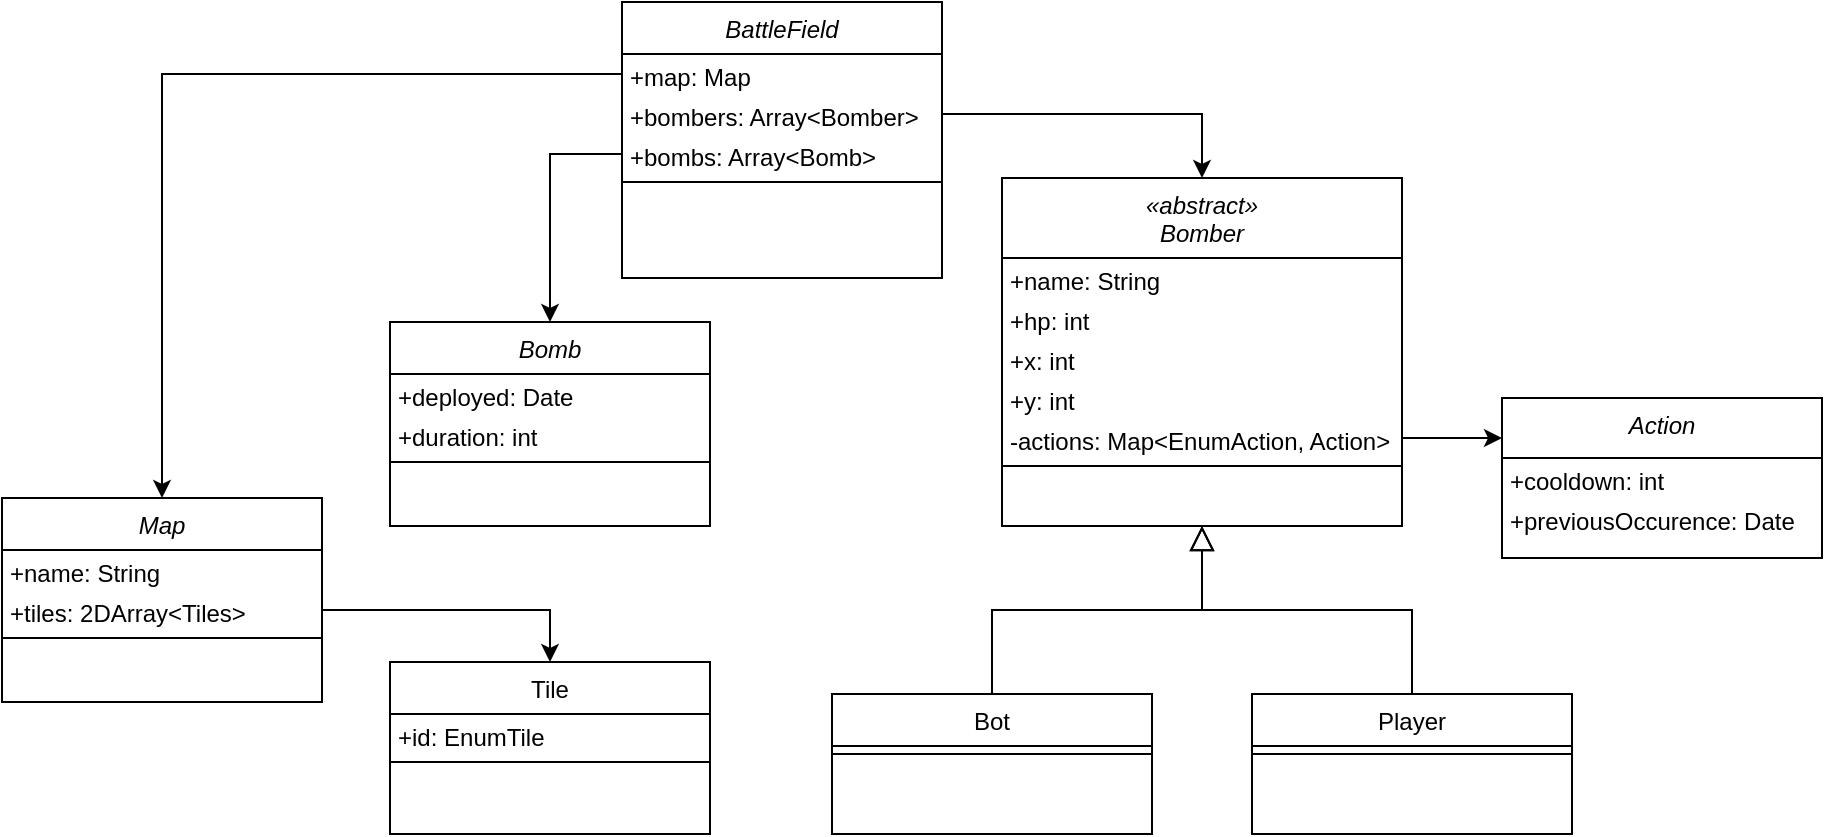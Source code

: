 <mxfile version="13.9.9" type="device"><diagram id="C5RBs43oDa-KdzZeNtuy" name="Page-1"><mxGraphModel dx="1648" dy="2256" grid="1" gridSize="10" guides="1" tooltips="1" connect="1" arrows="1" fold="1" page="1" pageScale="1" pageWidth="827" pageHeight="1169" math="0" shadow="0"><root><mxCell id="WIyWlLk6GJQsqaUBKTNV-0"/><mxCell id="WIyWlLk6GJQsqaUBKTNV-1" parent="WIyWlLk6GJQsqaUBKTNV-0"/><mxCell id="zkfFHV4jXpPFQw0GAbJ--0" value="Map" style="swimlane;fontStyle=2;align=center;verticalAlign=top;childLayout=stackLayout;horizontal=1;startSize=26;horizontalStack=0;resizeParent=1;resizeLast=0;collapsible=1;marginBottom=0;rounded=0;shadow=0;strokeWidth=1;" parent="WIyWlLk6GJQsqaUBKTNV-1" vertex="1"><mxGeometry x="220" y="-152" width="160" height="102" as="geometry"><mxRectangle x="230" y="140" width="160" height="26" as="alternateBounds"/></mxGeometry></mxCell><mxCell id="e2i2qU4APALc9A-j0tBI-72" value="+name: String" style="text;align=left;verticalAlign=top;spacingLeft=4;spacingRight=4;overflow=hidden;rotatable=0;points=[[0,0.5],[1,0.5]];portConstraint=eastwest;spacing=0;" vertex="1" parent="zkfFHV4jXpPFQw0GAbJ--0"><mxGeometry y="26" width="160" height="20" as="geometry"/></mxCell><mxCell id="e2i2qU4APALc9A-j0tBI-71" value="+tiles: 2DArray&lt;Tiles&gt;" style="text;align=left;verticalAlign=top;spacingLeft=4;spacingRight=4;overflow=hidden;rotatable=0;points=[[0,0.5],[1,0.5]];portConstraint=eastwest;spacing=0;" vertex="1" parent="zkfFHV4jXpPFQw0GAbJ--0"><mxGeometry y="46" width="160" height="20" as="geometry"/></mxCell><mxCell id="zkfFHV4jXpPFQw0GAbJ--4" value="" style="line;html=1;strokeWidth=1;align=left;verticalAlign=middle;spacingTop=-1;spacingLeft=3;spacingRight=3;rotatable=0;labelPosition=right;points=[];portConstraint=eastwest;" parent="zkfFHV4jXpPFQw0GAbJ--0" vertex="1"><mxGeometry y="66" width="160" height="8" as="geometry"/></mxCell><mxCell id="zkfFHV4jXpPFQw0GAbJ--17" value="Tile" style="swimlane;fontStyle=0;align=center;verticalAlign=top;childLayout=stackLayout;horizontal=1;startSize=26;horizontalStack=0;resizeParent=1;resizeLast=0;collapsible=1;marginBottom=0;rounded=0;shadow=0;strokeWidth=1;" parent="WIyWlLk6GJQsqaUBKTNV-1" vertex="1"><mxGeometry x="414" y="-70" width="160" height="86" as="geometry"><mxRectangle x="550" y="140" width="160" height="26" as="alternateBounds"/></mxGeometry></mxCell><mxCell id="e2i2qU4APALc9A-j0tBI-76" value="+id: EnumTile" style="text;align=left;verticalAlign=top;spacingLeft=4;spacingRight=4;overflow=hidden;rotatable=0;points=[[0,0.5],[1,0.5]];portConstraint=eastwest;spacing=0;" vertex="1" parent="zkfFHV4jXpPFQw0GAbJ--17"><mxGeometry y="26" width="160" height="20" as="geometry"/></mxCell><mxCell id="zkfFHV4jXpPFQw0GAbJ--23" value="" style="line;html=1;strokeWidth=1;align=left;verticalAlign=middle;spacingTop=-1;spacingLeft=3;spacingRight=3;rotatable=0;labelPosition=right;points=[];portConstraint=eastwest;" parent="zkfFHV4jXpPFQw0GAbJ--17" vertex="1"><mxGeometry y="46" width="160" height="8" as="geometry"/></mxCell><mxCell id="e2i2qU4APALc9A-j0tBI-0" value="BattleField" style="swimlane;fontStyle=2;align=center;verticalAlign=top;childLayout=stackLayout;horizontal=1;startSize=26;horizontalStack=0;resizeParent=1;resizeLast=0;collapsible=1;marginBottom=0;rounded=0;shadow=0;strokeWidth=1;" vertex="1" parent="WIyWlLk6GJQsqaUBKTNV-1"><mxGeometry x="530" y="-400" width="160" height="138" as="geometry"><mxRectangle x="230" y="140" width="160" height="26" as="alternateBounds"/></mxGeometry></mxCell><mxCell id="e2i2qU4APALc9A-j0tBI-54" value="+map: Map" style="text;align=left;verticalAlign=top;spacingLeft=4;spacingRight=4;overflow=hidden;rotatable=0;points=[[0,0.5],[1,0.5]];portConstraint=eastwest;spacing=0;" vertex="1" parent="e2i2qU4APALc9A-j0tBI-0"><mxGeometry y="26" width="160" height="20" as="geometry"/></mxCell><mxCell id="e2i2qU4APALc9A-j0tBI-53" value="+bombers: Array&lt;Bomber&gt;" style="text;align=left;verticalAlign=top;spacingLeft=4;spacingRight=4;overflow=hidden;rotatable=0;points=[[0,0.5],[1,0.5]];portConstraint=eastwest;spacing=0;" vertex="1" parent="e2i2qU4APALc9A-j0tBI-0"><mxGeometry y="46" width="160" height="20" as="geometry"/></mxCell><mxCell id="e2i2qU4APALc9A-j0tBI-77" value="+bombs: Array&lt;Bomb&gt;" style="text;align=left;verticalAlign=top;spacingLeft=4;spacingRight=4;overflow=hidden;rotatable=0;points=[[0,0.5],[1,0.5]];portConstraint=eastwest;spacing=0;" vertex="1" parent="e2i2qU4APALc9A-j0tBI-0"><mxGeometry y="66" width="160" height="20" as="geometry"/></mxCell><mxCell id="e2i2qU4APALc9A-j0tBI-4" value="" style="line;html=1;strokeWidth=1;align=left;verticalAlign=middle;spacingTop=-1;spacingLeft=3;spacingRight=3;rotatable=0;labelPosition=right;points=[];portConstraint=eastwest;" vertex="1" parent="e2i2qU4APALc9A-j0tBI-0"><mxGeometry y="86" width="160" height="8" as="geometry"/></mxCell><mxCell id="e2i2qU4APALc9A-j0tBI-25" value="«abstract»&#10;Bomber" style="swimlane;fontStyle=2;align=center;verticalAlign=top;childLayout=stackLayout;horizontal=1;startSize=40;horizontalStack=0;resizeParent=1;resizeLast=0;collapsible=1;marginBottom=0;rounded=0;shadow=0;strokeWidth=1;" vertex="1" parent="WIyWlLk6GJQsqaUBKTNV-1"><mxGeometry x="720" y="-312" width="200" height="174" as="geometry"><mxRectangle x="230" y="140" width="160" height="26" as="alternateBounds"/></mxGeometry></mxCell><mxCell id="e2i2qU4APALc9A-j0tBI-26" value="+name: String" style="text;align=left;verticalAlign=top;spacingLeft=4;spacingRight=4;overflow=hidden;rotatable=0;points=[[0,0.5],[1,0.5]];portConstraint=eastwest;spacing=0;" vertex="1" parent="e2i2qU4APALc9A-j0tBI-25"><mxGeometry y="40" width="200" height="20" as="geometry"/></mxCell><mxCell id="e2i2qU4APALc9A-j0tBI-69" value="+hp: int" style="text;align=left;verticalAlign=top;spacingLeft=4;spacingRight=4;overflow=hidden;rotatable=0;points=[[0,0.5],[1,0.5]];portConstraint=eastwest;rounded=0;shadow=0;html=0;spacing=0;" vertex="1" parent="e2i2qU4APALc9A-j0tBI-25"><mxGeometry y="60" width="200" height="20" as="geometry"/></mxCell><mxCell id="e2i2qU4APALc9A-j0tBI-28" value="+x: int" style="text;align=left;verticalAlign=top;spacingLeft=4;spacingRight=4;overflow=hidden;rotatable=0;points=[[0,0.5],[1,0.5]];portConstraint=eastwest;rounded=0;shadow=0;html=0;spacing=0;" vertex="1" parent="e2i2qU4APALc9A-j0tBI-25"><mxGeometry y="80" width="200" height="20" as="geometry"/></mxCell><mxCell id="e2i2qU4APALc9A-j0tBI-51" value="+y: int" style="text;align=left;verticalAlign=top;spacingLeft=4;spacingRight=4;overflow=hidden;rotatable=0;points=[[0,0.5],[1,0.5]];portConstraint=eastwest;rounded=0;shadow=0;html=0;spacing=0;" vertex="1" parent="e2i2qU4APALc9A-j0tBI-25"><mxGeometry y="100" width="200" height="20" as="geometry"/></mxCell><mxCell id="e2i2qU4APALc9A-j0tBI-59" value="-actions: Map&lt;EnumAction, Action&gt;" style="text;align=left;verticalAlign=top;spacingLeft=4;spacingRight=4;overflow=hidden;rotatable=0;points=[[0,0.5],[1,0.5]];portConstraint=eastwest;rounded=0;shadow=0;html=0;spacing=0;" vertex="1" parent="e2i2qU4APALc9A-j0tBI-25"><mxGeometry y="120" width="200" height="20" as="geometry"/></mxCell><mxCell id="e2i2qU4APALc9A-j0tBI-29" value="" style="line;html=1;strokeWidth=1;align=left;verticalAlign=middle;spacingTop=-1;spacingLeft=3;spacingRight=3;rotatable=0;labelPosition=right;points=[];portConstraint=eastwest;" vertex="1" parent="e2i2qU4APALc9A-j0tBI-25"><mxGeometry y="140" width="200" height="8" as="geometry"/></mxCell><mxCell id="e2i2qU4APALc9A-j0tBI-31" value="Bot" style="swimlane;fontStyle=0;align=center;verticalAlign=top;childLayout=stackLayout;horizontal=1;startSize=26;horizontalStack=0;resizeParent=1;resizeLast=0;collapsible=1;marginBottom=0;rounded=0;shadow=0;strokeWidth=1;" vertex="1" parent="WIyWlLk6GJQsqaUBKTNV-1"><mxGeometry x="635" y="-54" width="160" height="70" as="geometry"><mxRectangle x="130" y="380" width="160" height="26" as="alternateBounds"/></mxGeometry></mxCell><mxCell id="e2i2qU4APALc9A-j0tBI-34" value="" style="line;html=1;strokeWidth=1;align=left;verticalAlign=middle;spacingTop=-1;spacingLeft=3;spacingRight=3;rotatable=0;labelPosition=right;points=[];portConstraint=eastwest;" vertex="1" parent="e2i2qU4APALc9A-j0tBI-31"><mxGeometry y="26" width="160" height="8" as="geometry"/></mxCell><mxCell id="e2i2qU4APALc9A-j0tBI-37" value="" style="endArrow=block;endSize=10;endFill=0;shadow=0;strokeWidth=1;rounded=0;edgeStyle=elbowEdgeStyle;elbow=vertical;" edge="1" parent="WIyWlLk6GJQsqaUBKTNV-1" source="e2i2qU4APALc9A-j0tBI-31" target="e2i2qU4APALc9A-j0tBI-25"><mxGeometry width="160" relative="1" as="geometry"><mxPoint x="790" y="-67" as="sourcePoint"/><mxPoint x="790" y="-67" as="targetPoint"/></mxGeometry></mxCell><mxCell id="e2i2qU4APALc9A-j0tBI-38" value="Player" style="swimlane;fontStyle=0;align=center;verticalAlign=top;childLayout=stackLayout;horizontal=1;startSize=26;horizontalStack=0;resizeParent=1;resizeLast=0;collapsible=1;marginBottom=0;rounded=0;shadow=0;strokeWidth=1;" vertex="1" parent="WIyWlLk6GJQsqaUBKTNV-1"><mxGeometry x="845" y="-54" width="160" height="70" as="geometry"><mxRectangle x="340" y="380" width="170" height="26" as="alternateBounds"/></mxGeometry></mxCell><mxCell id="e2i2qU4APALc9A-j0tBI-40" value="" style="line;html=1;strokeWidth=1;align=left;verticalAlign=middle;spacingTop=-1;spacingLeft=3;spacingRight=3;rotatable=0;labelPosition=right;points=[];portConstraint=eastwest;" vertex="1" parent="e2i2qU4APALc9A-j0tBI-38"><mxGeometry y="26" width="160" height="8" as="geometry"/></mxCell><mxCell id="e2i2qU4APALc9A-j0tBI-41" value="" style="endArrow=block;endSize=10;endFill=0;shadow=0;strokeWidth=1;rounded=0;edgeStyle=elbowEdgeStyle;elbow=vertical;" edge="1" parent="WIyWlLk6GJQsqaUBKTNV-1" source="e2i2qU4APALc9A-j0tBI-38" target="e2i2qU4APALc9A-j0tBI-25"><mxGeometry width="160" relative="1" as="geometry"><mxPoint x="800" y="103" as="sourcePoint"/><mxPoint x="900" y="1" as="targetPoint"/></mxGeometry></mxCell><mxCell id="e2i2qU4APALc9A-j0tBI-57" style="edgeStyle=orthogonalEdgeStyle;rounded=0;orthogonalLoop=1;jettySize=auto;html=1;entryX=0.5;entryY=0;entryDx=0;entryDy=0;" edge="1" parent="WIyWlLk6GJQsqaUBKTNV-1" source="e2i2qU4APALc9A-j0tBI-54" target="zkfFHV4jXpPFQw0GAbJ--0"><mxGeometry relative="1" as="geometry"/></mxCell><mxCell id="e2i2qU4APALc9A-j0tBI-58" style="edgeStyle=orthogonalEdgeStyle;rounded=0;orthogonalLoop=1;jettySize=auto;html=1;entryX=0.5;entryY=0;entryDx=0;entryDy=0;" edge="1" parent="WIyWlLk6GJQsqaUBKTNV-1" source="e2i2qU4APALc9A-j0tBI-53" target="e2i2qU4APALc9A-j0tBI-25"><mxGeometry relative="1" as="geometry"/></mxCell><mxCell id="e2i2qU4APALc9A-j0tBI-60" value="Action" style="swimlane;fontStyle=2;align=center;verticalAlign=top;childLayout=stackLayout;horizontal=1;startSize=30;horizontalStack=0;resizeParent=1;resizeLast=0;collapsible=1;marginBottom=0;rounded=0;shadow=0;strokeWidth=1;" vertex="1" parent="WIyWlLk6GJQsqaUBKTNV-1"><mxGeometry x="970" y="-202" width="160" height="80" as="geometry"><mxRectangle x="230" y="140" width="160" height="26" as="alternateBounds"/></mxGeometry></mxCell><mxCell id="e2i2qU4APALc9A-j0tBI-61" value="+cooldown: int" style="text;align=left;verticalAlign=top;spacingLeft=4;spacingRight=4;overflow=hidden;rotatable=0;points=[[0,0.5],[1,0.5]];portConstraint=eastwest;spacing=0;" vertex="1" parent="e2i2qU4APALc9A-j0tBI-60"><mxGeometry y="30" width="160" height="20" as="geometry"/></mxCell><mxCell id="e2i2qU4APALc9A-j0tBI-62" value="+previousOccurence: Date" style="text;align=left;verticalAlign=top;spacingLeft=4;spacingRight=4;overflow=hidden;rotatable=0;points=[[0,0.5],[1,0.5]];portConstraint=eastwest;rounded=0;shadow=0;html=0;spacing=0;" vertex="1" parent="e2i2qU4APALc9A-j0tBI-60"><mxGeometry y="50" width="160" height="20" as="geometry"/></mxCell><mxCell id="e2i2qU4APALc9A-j0tBI-68" style="edgeStyle=orthogonalEdgeStyle;rounded=0;orthogonalLoop=1;jettySize=auto;html=1;entryX=0;entryY=0.25;entryDx=0;entryDy=0;" edge="1" parent="WIyWlLk6GJQsqaUBKTNV-1" source="e2i2qU4APALc9A-j0tBI-59" target="e2i2qU4APALc9A-j0tBI-60"><mxGeometry relative="1" as="geometry"/></mxCell><mxCell id="e2i2qU4APALc9A-j0tBI-74" style="edgeStyle=orthogonalEdgeStyle;rounded=0;orthogonalLoop=1;jettySize=auto;html=1;" edge="1" parent="WIyWlLk6GJQsqaUBKTNV-1" source="e2i2qU4APALc9A-j0tBI-71" target="zkfFHV4jXpPFQw0GAbJ--17"><mxGeometry relative="1" as="geometry"/></mxCell><mxCell id="e2i2qU4APALc9A-j0tBI-78" value="Bomb" style="swimlane;fontStyle=2;align=center;verticalAlign=top;childLayout=stackLayout;horizontal=1;startSize=26;horizontalStack=0;resizeParent=1;resizeLast=0;collapsible=1;marginBottom=0;rounded=0;shadow=0;strokeWidth=1;" vertex="1" parent="WIyWlLk6GJQsqaUBKTNV-1"><mxGeometry x="414" y="-240" width="160" height="102" as="geometry"><mxRectangle x="230" y="140" width="160" height="26" as="alternateBounds"/></mxGeometry></mxCell><mxCell id="e2i2qU4APALc9A-j0tBI-79" value="+deployed: Date" style="text;align=left;verticalAlign=top;spacingLeft=4;spacingRight=4;overflow=hidden;rotatable=0;points=[[0,0.5],[1,0.5]];portConstraint=eastwest;spacing=0;" vertex="1" parent="e2i2qU4APALc9A-j0tBI-78"><mxGeometry y="26" width="160" height="20" as="geometry"/></mxCell><mxCell id="e2i2qU4APALc9A-j0tBI-80" value="+duration: int" style="text;align=left;verticalAlign=top;spacingLeft=4;spacingRight=4;overflow=hidden;rotatable=0;points=[[0,0.5],[1,0.5]];portConstraint=eastwest;spacing=0;" vertex="1" parent="e2i2qU4APALc9A-j0tBI-78"><mxGeometry y="46" width="160" height="20" as="geometry"/></mxCell><mxCell id="e2i2qU4APALc9A-j0tBI-81" value="" style="line;html=1;strokeWidth=1;align=left;verticalAlign=middle;spacingTop=-1;spacingLeft=3;spacingRight=3;rotatable=0;labelPosition=right;points=[];portConstraint=eastwest;" vertex="1" parent="e2i2qU4APALc9A-j0tBI-78"><mxGeometry y="66" width="160" height="8" as="geometry"/></mxCell><mxCell id="e2i2qU4APALc9A-j0tBI-82" style="edgeStyle=orthogonalEdgeStyle;rounded=0;orthogonalLoop=1;jettySize=auto;html=1;entryX=0.5;entryY=0;entryDx=0;entryDy=0;" edge="1" parent="WIyWlLk6GJQsqaUBKTNV-1" source="e2i2qU4APALc9A-j0tBI-77" target="e2i2qU4APALc9A-j0tBI-78"><mxGeometry relative="1" as="geometry"/></mxCell></root></mxGraphModel></diagram></mxfile>